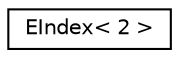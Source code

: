 digraph "Graphical Class Hierarchy"
{
 // LATEX_PDF_SIZE
  edge [fontname="Helvetica",fontsize="10",labelfontname="Helvetica",labelfontsize="10"];
  node [fontname="Helvetica",fontsize="10",shape=record];
  rankdir="LR";
  Node0 [label="EIndex\< 2 \>",height=0.2,width=0.4,color="black", fillcolor="white", style="filled",URL="$classEIndex_3_012_01_4.html",tooltip=" "];
}
